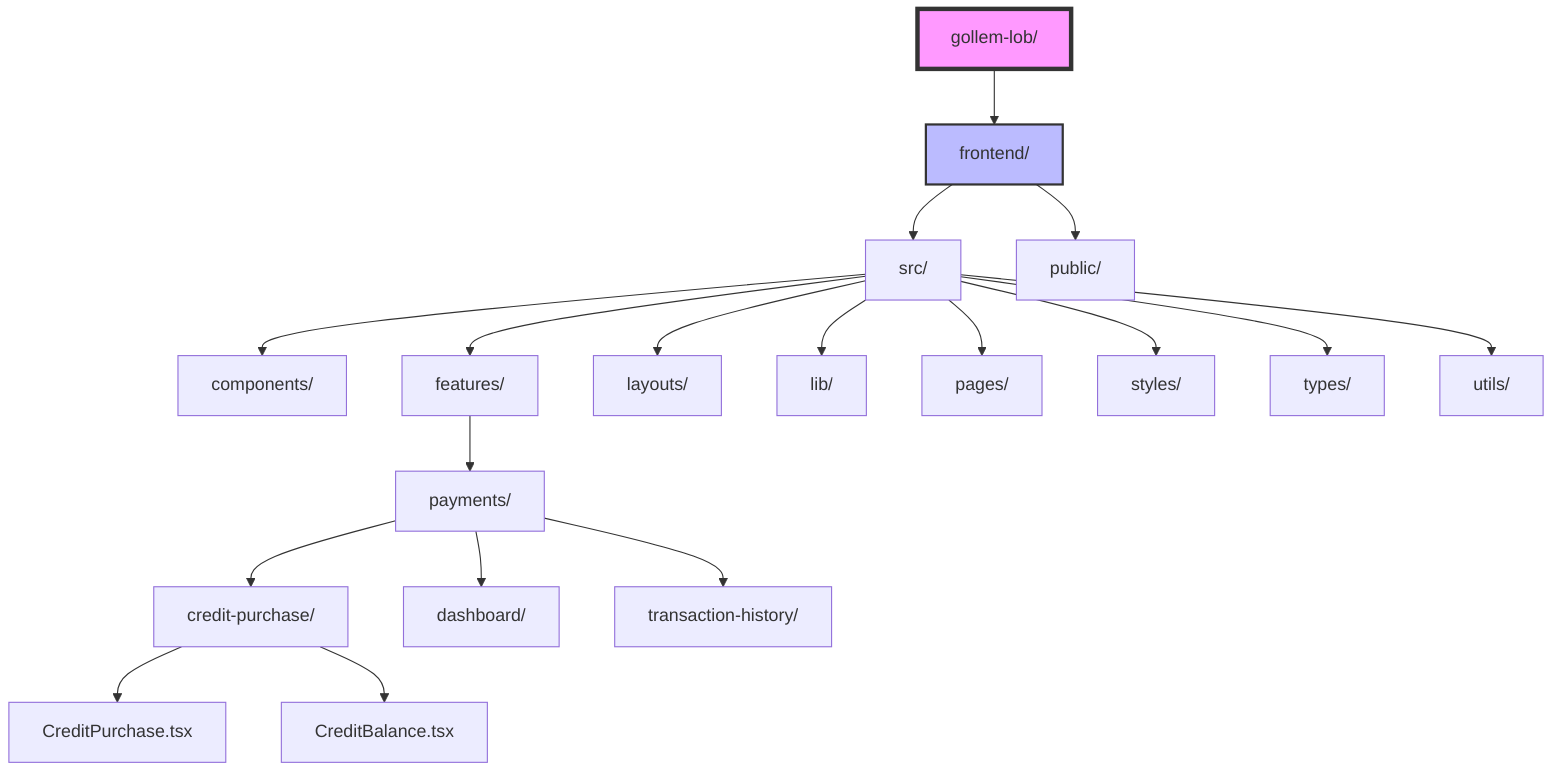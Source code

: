 graph TD
    root[gollem-lob/]
    frontend[frontend/]
    src[src/]
    components[components/]
    features[features/]
    layouts[layouts/]
    lib[lib/]
    pages[pages/]
    styles[styles/]
    types[types/]
    utils[utils/]
    public[public/]

    root --> frontend
    frontend --> src
    frontend --> public

    src --> components
    src --> features
    src --> layouts
    src --> lib
    src --> pages
    src --> styles
    src --> types
    src --> utils

    payments[payments/]
    features --> payments

    credits[credit-purchase/]
    dashboard[dashboard/]
    history[transaction-history/]
    payments --> credits
    payments --> dashboard
    payments --> history

    credits --> CreditPurchase[CreditPurchase.tsx]
    credits --> CreditBalance[CreditBalance.tsx]

    style root fill:#f9f,stroke:#333,stroke-width:4px
    style frontend fill:#bbf,stroke:#333,stroke-width:2px